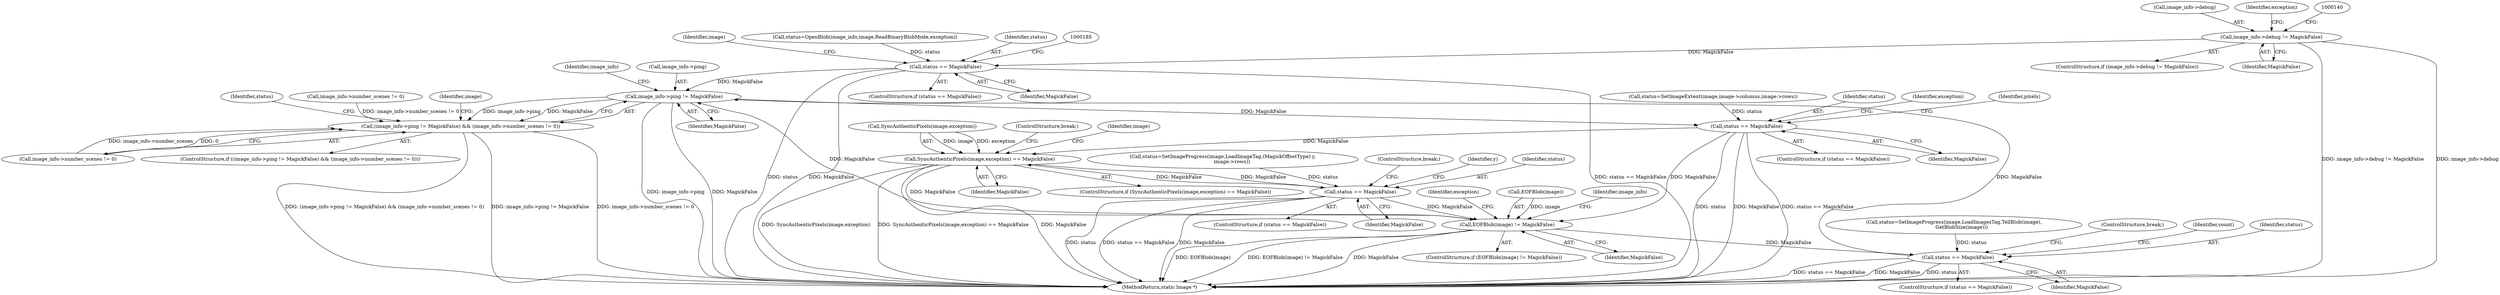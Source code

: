 digraph "0_ImageMagick_f6e9d0d9955e85bdd7540b251cd50d598dacc5e6_37@pointer" {
"1000134" [label="(Call,image_info->debug != MagickFalse)"];
"1000172" [label="(Call,status == MagickFalse)"];
"1000226" [label="(Call,image_info->ping != MagickFalse)"];
"1000225" [label="(Call,(image_info->ping != MagickFalse) && (image_info->number_scenes != 0))"];
"1000262" [label="(Call,status == MagickFalse)"];
"1000399" [label="(Call,SyncAuthenticPixels(image,exception) == MagickFalse)"];
"1000426" [label="(Call,status == MagickFalse)"];
"1000437" [label="(Call,EOFBlob(image) != MagickFalse)"];
"1000529" [label="(Call,status == MagickFalse)"];
"1000519" [label="(Call,status=SetImageProgress(image,LoadImagesTag,TellBlob(image),\n          GetBlobSize(image)))"];
"1000138" [label="(Identifier,MagickFalse)"];
"1000425" [label="(ControlStructure,if (status == MagickFalse))"];
"1000428" [label="(Identifier,MagickFalse)"];
"1000414" [label="(Call,status=SetImageProgress(image,LoadImageTag,(MagickOffsetType) y,\n            image->rows))"];
"1000451" [label="(Call,image_info->number_scenes != 0)"];
"1000443" [label="(Identifier,exception)"];
"1000230" [label="(Identifier,MagickFalse)"];
"1000233" [label="(Identifier,image_info)"];
"1000225" [label="(Call,(image_info->ping != MagickFalse) && (image_info->number_scenes != 0))"];
"1000276" [label="(Identifier,pixels)"];
"1000438" [label="(Call,EOFBlob(image))"];
"1000172" [label="(Call,status == MagickFalse)"];
"1000239" [label="(Identifier,image)"];
"1000231" [label="(Call,image_info->number_scenes != 0)"];
"1000177" [label="(Identifier,image)"];
"1000399" [label="(Call,SyncAuthenticPixels(image,exception) == MagickFalse)"];
"1000164" [label="(Call,status=OpenBlob(image_info,image,ReadBinaryBlobMode,exception))"];
"1000251" [label="(Call,status=SetImageExtent(image,image->columns,image->rows))"];
"1000429" [label="(ControlStructure,break;)"];
"1000171" [label="(ControlStructure,if (status == MagickFalse))"];
"1000543" [label="(MethodReturn,static Image *)"];
"1000529" [label="(Call,status == MagickFalse)"];
"1000532" [label="(ControlStructure,break;)"];
"1000437" [label="(Call,EOFBlob(image) != MagickFalse)"];
"1000135" [label="(Call,image_info->debug)"];
"1000263" [label="(Identifier,status)"];
"1000528" [label="(ControlStructure,if (status == MagickFalse))"];
"1000404" [label="(ControlStructure,break;)"];
"1000150" [label="(Identifier,exception)"];
"1000261" [label="(ControlStructure,if (status == MagickFalse))"];
"1000436" [label="(ControlStructure,if (EOFBlob(image) != MagickFalse))"];
"1000174" [label="(Identifier,MagickFalse)"];
"1000133" [label="(ControlStructure,if (image_info->debug != MagickFalse))"];
"1000227" [label="(Call,image_info->ping)"];
"1000531" [label="(Identifier,MagickFalse)"];
"1000403" [label="(Identifier,MagickFalse)"];
"1000311" [label="(Identifier,y)"];
"1000262" [label="(Call,status == MagickFalse)"];
"1000264" [label="(Identifier,MagickFalse)"];
"1000226" [label="(Call,image_info->ping != MagickFalse)"];
"1000267" [label="(Identifier,exception)"];
"1000426" [label="(Call,status == MagickFalse)"];
"1000224" [label="(ControlStructure,if ((image_info->ping != MagickFalse) && (image_info->number_scenes != 0)))"];
"1000252" [label="(Identifier,status)"];
"1000408" [label="(Identifier,image)"];
"1000398" [label="(ControlStructure,if (SyncAuthenticPixels(image,exception) == MagickFalse))"];
"1000427" [label="(Identifier,status)"];
"1000534" [label="(Identifier,count)"];
"1000530" [label="(Identifier,status)"];
"1000173" [label="(Identifier,status)"];
"1000440" [label="(Identifier,MagickFalse)"];
"1000400" [label="(Call,SyncAuthenticPixels(image,exception))"];
"1000453" [label="(Identifier,image_info)"];
"1000134" [label="(Call,image_info->debug != MagickFalse)"];
"1000134" -> "1000133"  [label="AST: "];
"1000134" -> "1000138"  [label="CFG: "];
"1000135" -> "1000134"  [label="AST: "];
"1000138" -> "1000134"  [label="AST: "];
"1000140" -> "1000134"  [label="CFG: "];
"1000150" -> "1000134"  [label="CFG: "];
"1000134" -> "1000543"  [label="DDG: image_info->debug != MagickFalse"];
"1000134" -> "1000543"  [label="DDG: image_info->debug"];
"1000134" -> "1000172"  [label="DDG: MagickFalse"];
"1000172" -> "1000171"  [label="AST: "];
"1000172" -> "1000174"  [label="CFG: "];
"1000173" -> "1000172"  [label="AST: "];
"1000174" -> "1000172"  [label="AST: "];
"1000177" -> "1000172"  [label="CFG: "];
"1000185" -> "1000172"  [label="CFG: "];
"1000172" -> "1000543"  [label="DDG: status == MagickFalse"];
"1000172" -> "1000543"  [label="DDG: status"];
"1000172" -> "1000543"  [label="DDG: MagickFalse"];
"1000164" -> "1000172"  [label="DDG: status"];
"1000172" -> "1000226"  [label="DDG: MagickFalse"];
"1000226" -> "1000225"  [label="AST: "];
"1000226" -> "1000230"  [label="CFG: "];
"1000227" -> "1000226"  [label="AST: "];
"1000230" -> "1000226"  [label="AST: "];
"1000233" -> "1000226"  [label="CFG: "];
"1000225" -> "1000226"  [label="CFG: "];
"1000226" -> "1000543"  [label="DDG: image_info->ping"];
"1000226" -> "1000543"  [label="DDG: MagickFalse"];
"1000226" -> "1000225"  [label="DDG: image_info->ping"];
"1000226" -> "1000225"  [label="DDG: MagickFalse"];
"1000437" -> "1000226"  [label="DDG: MagickFalse"];
"1000529" -> "1000226"  [label="DDG: MagickFalse"];
"1000226" -> "1000262"  [label="DDG: MagickFalse"];
"1000225" -> "1000224"  [label="AST: "];
"1000225" -> "1000231"  [label="CFG: "];
"1000231" -> "1000225"  [label="AST: "];
"1000239" -> "1000225"  [label="CFG: "];
"1000252" -> "1000225"  [label="CFG: "];
"1000225" -> "1000543"  [label="DDG: (image_info->ping != MagickFalse) && (image_info->number_scenes != 0)"];
"1000225" -> "1000543"  [label="DDG: image_info->ping != MagickFalse"];
"1000225" -> "1000543"  [label="DDG: image_info->number_scenes != 0"];
"1000231" -> "1000225"  [label="DDG: image_info->number_scenes"];
"1000231" -> "1000225"  [label="DDG: 0"];
"1000451" -> "1000225"  [label="DDG: image_info->number_scenes != 0"];
"1000262" -> "1000261"  [label="AST: "];
"1000262" -> "1000264"  [label="CFG: "];
"1000263" -> "1000262"  [label="AST: "];
"1000264" -> "1000262"  [label="AST: "];
"1000267" -> "1000262"  [label="CFG: "];
"1000276" -> "1000262"  [label="CFG: "];
"1000262" -> "1000543"  [label="DDG: status"];
"1000262" -> "1000543"  [label="DDG: MagickFalse"];
"1000262" -> "1000543"  [label="DDG: status == MagickFalse"];
"1000251" -> "1000262"  [label="DDG: status"];
"1000262" -> "1000399"  [label="DDG: MagickFalse"];
"1000262" -> "1000437"  [label="DDG: MagickFalse"];
"1000399" -> "1000398"  [label="AST: "];
"1000399" -> "1000403"  [label="CFG: "];
"1000400" -> "1000399"  [label="AST: "];
"1000403" -> "1000399"  [label="AST: "];
"1000404" -> "1000399"  [label="CFG: "];
"1000408" -> "1000399"  [label="CFG: "];
"1000399" -> "1000543"  [label="DDG: MagickFalse"];
"1000399" -> "1000543"  [label="DDG: SyncAuthenticPixels(image,exception)"];
"1000399" -> "1000543"  [label="DDG: SyncAuthenticPixels(image,exception) == MagickFalse"];
"1000400" -> "1000399"  [label="DDG: image"];
"1000400" -> "1000399"  [label="DDG: exception"];
"1000426" -> "1000399"  [label="DDG: MagickFalse"];
"1000399" -> "1000426"  [label="DDG: MagickFalse"];
"1000399" -> "1000437"  [label="DDG: MagickFalse"];
"1000426" -> "1000425"  [label="AST: "];
"1000426" -> "1000428"  [label="CFG: "];
"1000427" -> "1000426"  [label="AST: "];
"1000428" -> "1000426"  [label="AST: "];
"1000429" -> "1000426"  [label="CFG: "];
"1000311" -> "1000426"  [label="CFG: "];
"1000426" -> "1000543"  [label="DDG: MagickFalse"];
"1000426" -> "1000543"  [label="DDG: status"];
"1000426" -> "1000543"  [label="DDG: status == MagickFalse"];
"1000414" -> "1000426"  [label="DDG: status"];
"1000426" -> "1000437"  [label="DDG: MagickFalse"];
"1000437" -> "1000436"  [label="AST: "];
"1000437" -> "1000440"  [label="CFG: "];
"1000438" -> "1000437"  [label="AST: "];
"1000440" -> "1000437"  [label="AST: "];
"1000443" -> "1000437"  [label="CFG: "];
"1000453" -> "1000437"  [label="CFG: "];
"1000437" -> "1000543"  [label="DDG: EOFBlob(image) != MagickFalse"];
"1000437" -> "1000543"  [label="DDG: MagickFalse"];
"1000437" -> "1000543"  [label="DDG: EOFBlob(image)"];
"1000438" -> "1000437"  [label="DDG: image"];
"1000437" -> "1000529"  [label="DDG: MagickFalse"];
"1000529" -> "1000528"  [label="AST: "];
"1000529" -> "1000531"  [label="CFG: "];
"1000530" -> "1000529"  [label="AST: "];
"1000531" -> "1000529"  [label="AST: "];
"1000534" -> "1000529"  [label="CFG: "];
"1000532" -> "1000529"  [label="CFG: "];
"1000529" -> "1000543"  [label="DDG: MagickFalse"];
"1000529" -> "1000543"  [label="DDG: status"];
"1000529" -> "1000543"  [label="DDG: status == MagickFalse"];
"1000519" -> "1000529"  [label="DDG: status"];
}
